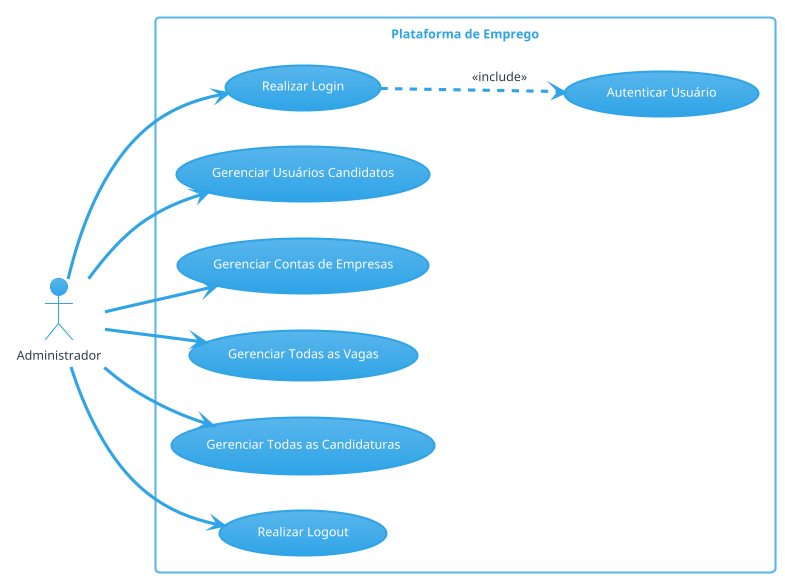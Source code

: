 @startuml caso_de_uso_administrador
!theme cerulean
left to right direction

actor Administrador

rectangle "Plataforma de Emprego" {
    usecase "Realizar Login" as UC_Login
    usecase "Gerenciar Usuários Candidatos" as UC_ManageCandidates
    usecase "Gerenciar Contas de Empresas" as UC_ManageCompanies
    usecase "Gerenciar Todas as Vagas" as UC_ManageVacancies
    usecase "Gerenciar Todas as Candidaturas" as UC_ManageApplications
    usecase "Realizar Logout" as UC_Logout
    usecase "Autenticar Usuário" as UC_Auth

}

Administrador --> UC_Login
Administrador --> UC_ManageCandidates
Administrador --> UC_ManageCompanies
Administrador --> UC_ManageVacancies
Administrador --> UC_ManageApplications
Administrador --> UC_Logout


UC_Login ..> UC_Auth : <<include>>

@enduml

